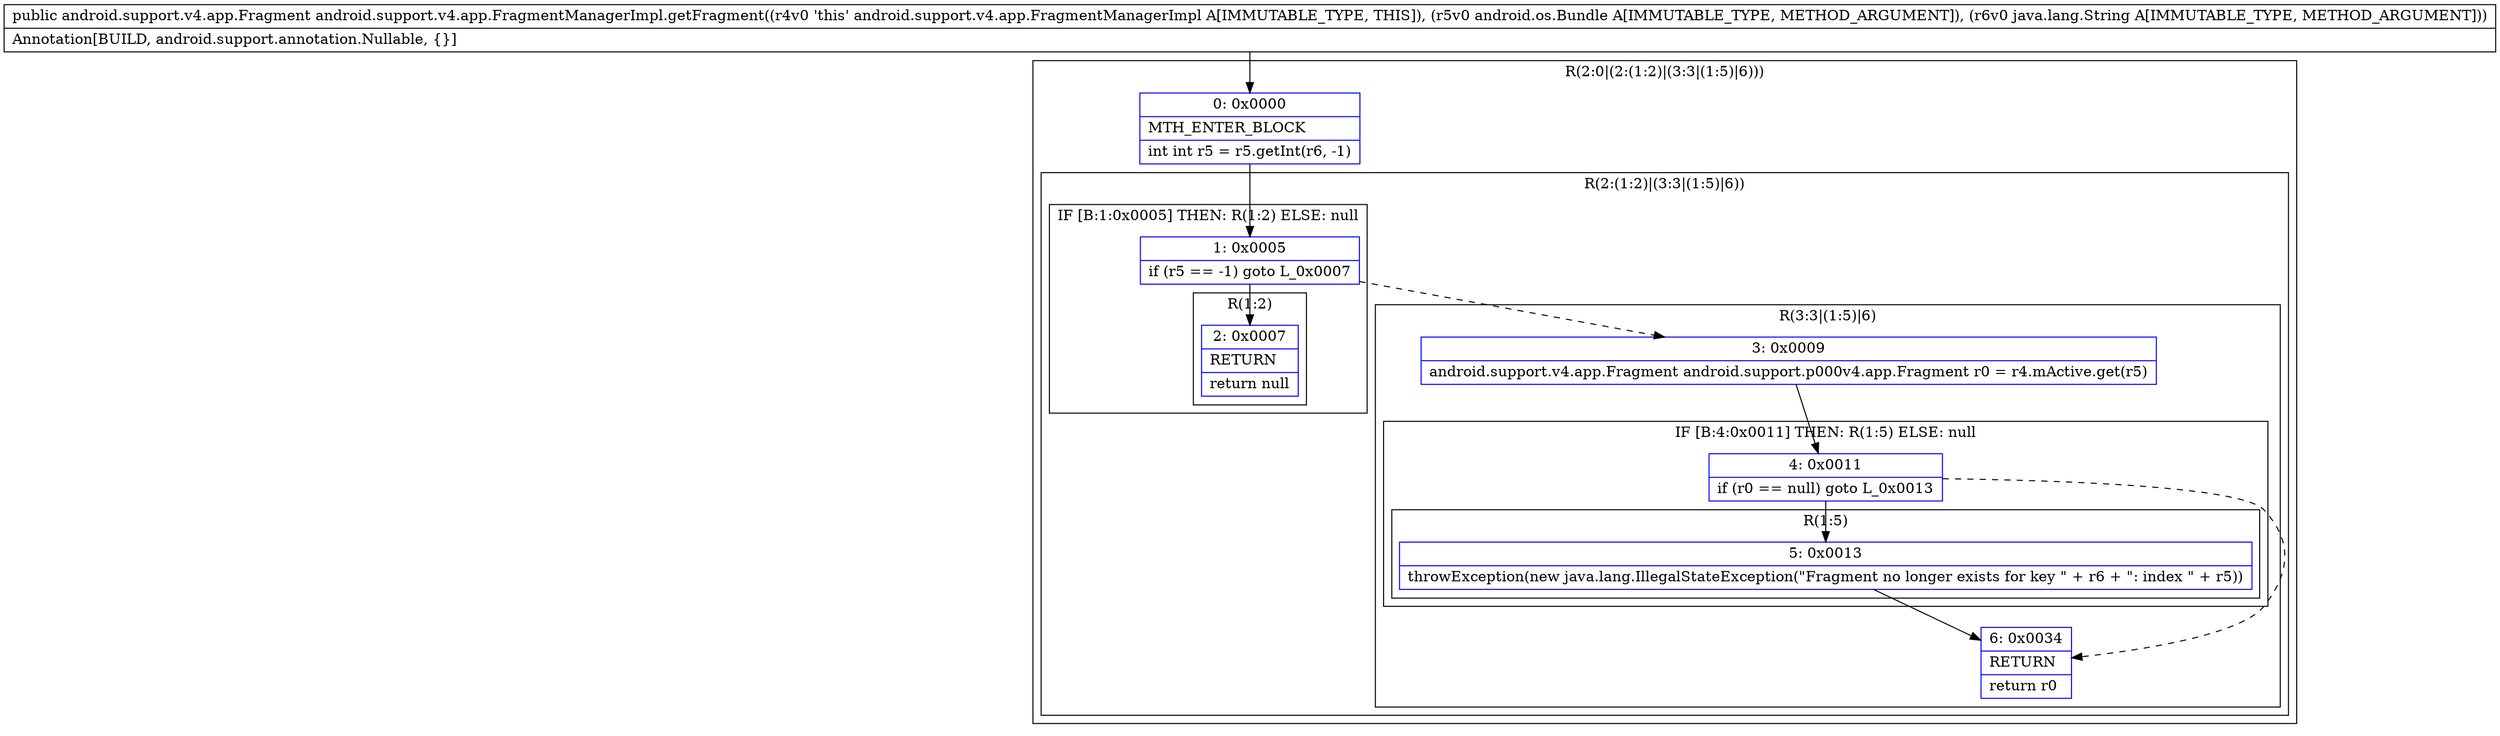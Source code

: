 digraph "CFG forandroid.support.v4.app.FragmentManagerImpl.getFragment(Landroid\/os\/Bundle;Ljava\/lang\/String;)Landroid\/support\/v4\/app\/Fragment;" {
subgraph cluster_Region_1113284845 {
label = "R(2:0|(2:(1:2)|(3:3|(1:5)|6)))";
node [shape=record,color=blue];
Node_0 [shape=record,label="{0\:\ 0x0000|MTH_ENTER_BLOCK\l|int int r5 = r5.getInt(r6, \-1)\l}"];
subgraph cluster_Region_1449672824 {
label = "R(2:(1:2)|(3:3|(1:5)|6))";
node [shape=record,color=blue];
subgraph cluster_IfRegion_873741195 {
label = "IF [B:1:0x0005] THEN: R(1:2) ELSE: null";
node [shape=record,color=blue];
Node_1 [shape=record,label="{1\:\ 0x0005|if (r5 == \-1) goto L_0x0007\l}"];
subgraph cluster_Region_2001333614 {
label = "R(1:2)";
node [shape=record,color=blue];
Node_2 [shape=record,label="{2\:\ 0x0007|RETURN\l|return null\l}"];
}
}
subgraph cluster_Region_1254266749 {
label = "R(3:3|(1:5)|6)";
node [shape=record,color=blue];
Node_3 [shape=record,label="{3\:\ 0x0009|android.support.v4.app.Fragment android.support.p000v4.app.Fragment r0 = r4.mActive.get(r5)\l}"];
subgraph cluster_IfRegion_108084420 {
label = "IF [B:4:0x0011] THEN: R(1:5) ELSE: null";
node [shape=record,color=blue];
Node_4 [shape=record,label="{4\:\ 0x0011|if (r0 == null) goto L_0x0013\l}"];
subgraph cluster_Region_523529159 {
label = "R(1:5)";
node [shape=record,color=blue];
Node_5 [shape=record,label="{5\:\ 0x0013|throwException(new java.lang.IllegalStateException(\"Fragment no longer exists for key \" + r6 + \": index \" + r5))\l}"];
}
}
Node_6 [shape=record,label="{6\:\ 0x0034|RETURN\l|return r0\l}"];
}
}
}
MethodNode[shape=record,label="{public android.support.v4.app.Fragment android.support.v4.app.FragmentManagerImpl.getFragment((r4v0 'this' android.support.v4.app.FragmentManagerImpl A[IMMUTABLE_TYPE, THIS]), (r5v0 android.os.Bundle A[IMMUTABLE_TYPE, METHOD_ARGUMENT]), (r6v0 java.lang.String A[IMMUTABLE_TYPE, METHOD_ARGUMENT]))  | Annotation[BUILD, android.support.annotation.Nullable, \{\}]\l}"];
MethodNode -> Node_0;
Node_0 -> Node_1;
Node_1 -> Node_2;
Node_1 -> Node_3[style=dashed];
Node_3 -> Node_4;
Node_4 -> Node_5;
Node_4 -> Node_6[style=dashed];
Node_5 -> Node_6;
}

